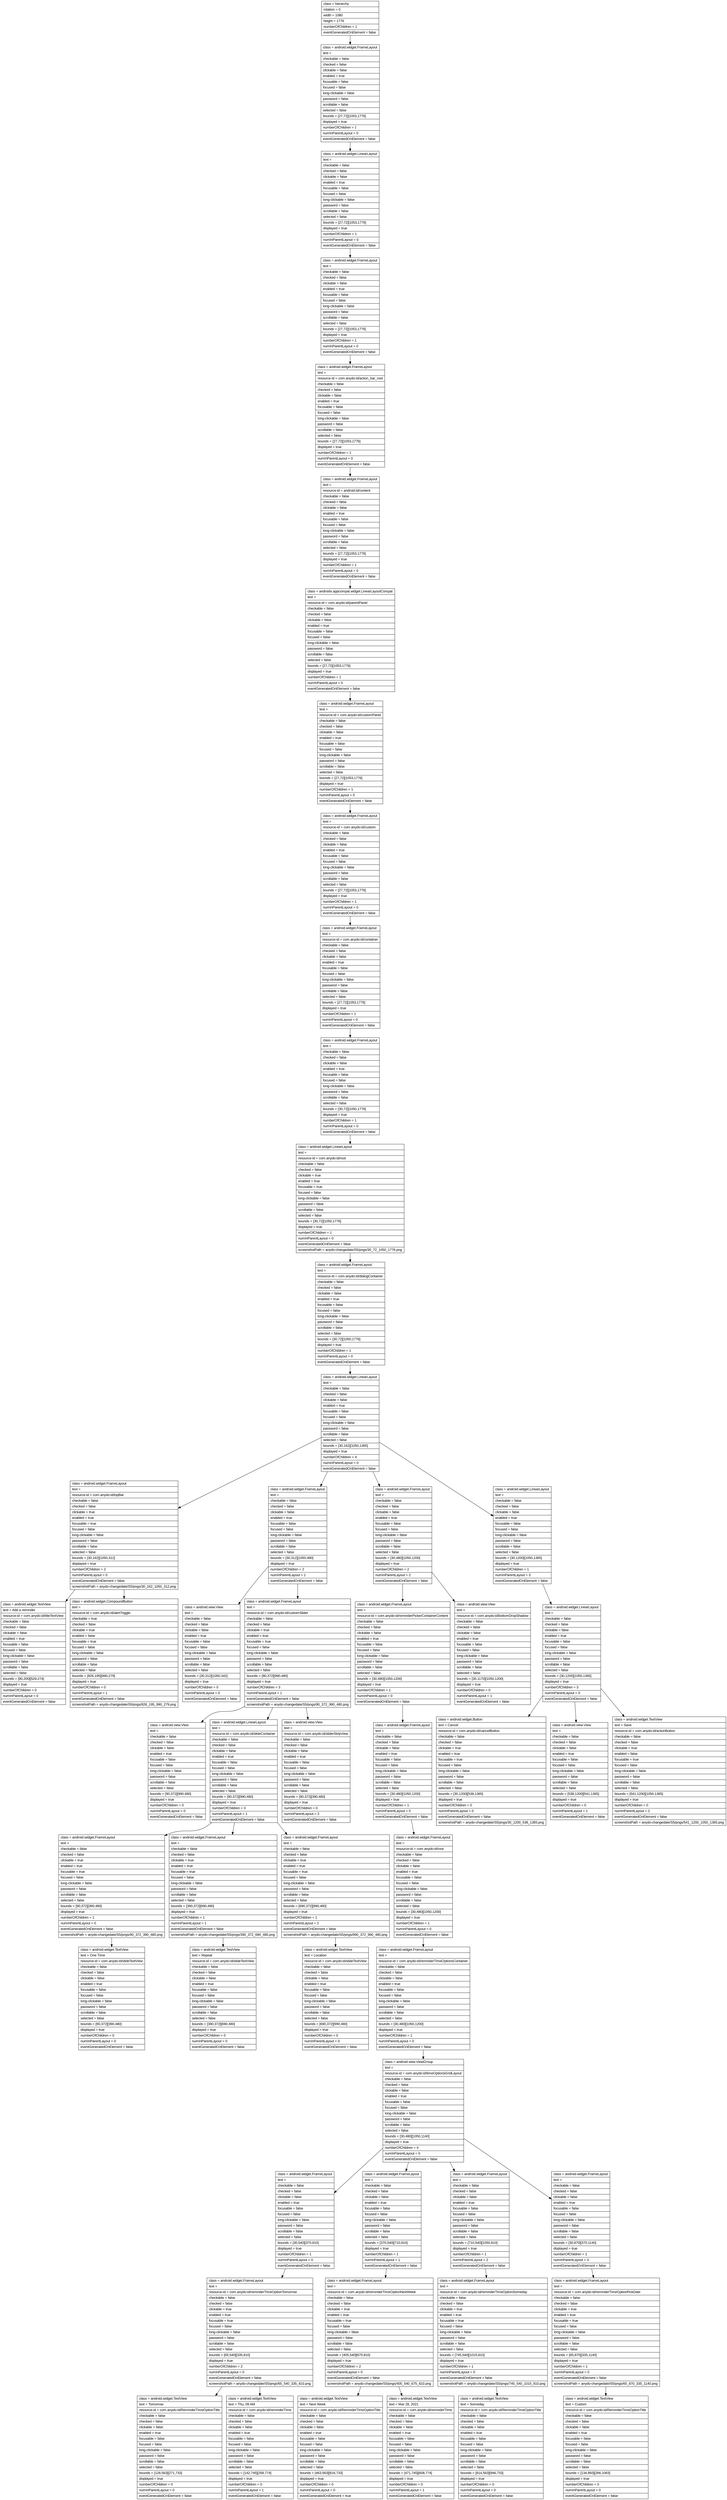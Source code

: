 digraph Layout {

	node [shape=record fontname=Arial];

	0	[label="{class = hierarchy\l|rotation = 0\l|width = 1080\l|height = 1776\l|numberOfChildren = 1\l|eventGeneratedOnElement = false \l}"]
	1	[label="{class = android.widget.FrameLayout\l|text = \l|checkable = false\l|checked = false\l|clickable = false\l|enabled = true\l|focusable = false\l|focused = false\l|long-clickable = false\l|password = false\l|scrollable = false\l|selected = false\l|bounds = [27,72][1053,1776]\l|displayed = true\l|numberOfChildren = 1\l|numInParentLayout = 0\l|eventGeneratedOnElement = false \l}"]
	2	[label="{class = android.widget.LinearLayout\l|text = \l|checkable = false\l|checked = false\l|clickable = false\l|enabled = true\l|focusable = false\l|focused = false\l|long-clickable = false\l|password = false\l|scrollable = false\l|selected = false\l|bounds = [27,72][1053,1776]\l|displayed = true\l|numberOfChildren = 1\l|numInParentLayout = 0\l|eventGeneratedOnElement = false \l}"]
	3	[label="{class = android.widget.FrameLayout\l|text = \l|checkable = false\l|checked = false\l|clickable = false\l|enabled = true\l|focusable = false\l|focused = false\l|long-clickable = false\l|password = false\l|scrollable = false\l|selected = false\l|bounds = [27,72][1053,1776]\l|displayed = true\l|numberOfChildren = 1\l|numInParentLayout = 0\l|eventGeneratedOnElement = false \l}"]
	4	[label="{class = android.widget.FrameLayout\l|text = \l|resource-id = com.anydo:id/action_bar_root\l|checkable = false\l|checked = false\l|clickable = false\l|enabled = true\l|focusable = false\l|focused = false\l|long-clickable = false\l|password = false\l|scrollable = false\l|selected = false\l|bounds = [27,72][1053,1776]\l|displayed = true\l|numberOfChildren = 1\l|numInParentLayout = 0\l|eventGeneratedOnElement = false \l}"]
	5	[label="{class = android.widget.FrameLayout\l|text = \l|resource-id = android:id/content\l|checkable = false\l|checked = false\l|clickable = false\l|enabled = true\l|focusable = false\l|focused = false\l|long-clickable = false\l|password = false\l|scrollable = false\l|selected = false\l|bounds = [27,72][1053,1776]\l|displayed = true\l|numberOfChildren = 1\l|numInParentLayout = 0\l|eventGeneratedOnElement = false \l}"]
	6	[label="{class = androidx.appcompat.widget.LinearLayoutCompat\l|text = \l|resource-id = com.anydo:id/parentPanel\l|checkable = false\l|checked = false\l|clickable = false\l|enabled = true\l|focusable = false\l|focused = false\l|long-clickable = false\l|password = false\l|scrollable = false\l|selected = false\l|bounds = [27,72][1053,1776]\l|displayed = true\l|numberOfChildren = 1\l|numInParentLayout = 0\l|eventGeneratedOnElement = false \l}"]
	7	[label="{class = android.widget.FrameLayout\l|text = \l|resource-id = com.anydo:id/customPanel\l|checkable = false\l|checked = false\l|clickable = false\l|enabled = true\l|focusable = false\l|focused = false\l|long-clickable = false\l|password = false\l|scrollable = false\l|selected = false\l|bounds = [27,72][1053,1776]\l|displayed = true\l|numberOfChildren = 1\l|numInParentLayout = 0\l|eventGeneratedOnElement = false \l}"]
	8	[label="{class = android.widget.FrameLayout\l|text = \l|resource-id = com.anydo:id/custom\l|checkable = false\l|checked = false\l|clickable = false\l|enabled = true\l|focusable = false\l|focused = false\l|long-clickable = false\l|password = false\l|scrollable = false\l|selected = false\l|bounds = [27,72][1053,1776]\l|displayed = true\l|numberOfChildren = 1\l|numInParentLayout = 0\l|eventGeneratedOnElement = false \l}"]
	9	[label="{class = android.widget.FrameLayout\l|text = \l|resource-id = com.anydo:id/container\l|checkable = false\l|checked = false\l|clickable = false\l|enabled = true\l|focusable = false\l|focused = false\l|long-clickable = false\l|password = false\l|scrollable = false\l|selected = false\l|bounds = [27,72][1053,1776]\l|displayed = true\l|numberOfChildren = 1\l|numInParentLayout = 0\l|eventGeneratedOnElement = false \l}"]
	10	[label="{class = android.widget.FrameLayout\l|text = \l|checkable = false\l|checked = false\l|clickable = false\l|enabled = true\l|focusable = false\l|focused = false\l|long-clickable = false\l|password = false\l|scrollable = false\l|selected = false\l|bounds = [30,72][1050,1776]\l|displayed = true\l|numberOfChildren = 1\l|numInParentLayout = 0\l|eventGeneratedOnElement = false \l}"]
	11	[label="{class = android.widget.LinearLayout\l|text = \l|resource-id = com.anydo:id/root\l|checkable = false\l|checked = false\l|clickable = true\l|enabled = true\l|focusable = true\l|focused = false\l|long-clickable = false\l|password = false\l|scrollable = false\l|selected = false\l|bounds = [30,72][1050,1776]\l|displayed = true\l|numberOfChildren = 1\l|numInParentLayout = 0\l|eventGeneratedOnElement = false \l|screenshotPath = anydo-changedate/S5/pngs/30_72_1050_1776.png\l}"]
	12	[label="{class = android.widget.FrameLayout\l|text = \l|resource-id = com.anydo:id/dialogContainer\l|checkable = false\l|checked = false\l|clickable = false\l|enabled = true\l|focusable = false\l|focused = false\l|long-clickable = false\l|password = false\l|scrollable = false\l|selected = false\l|bounds = [30,72][1050,1776]\l|displayed = true\l|numberOfChildren = 1\l|numInParentLayout = 0\l|eventGeneratedOnElement = false \l}"]
	13	[label="{class = android.widget.LinearLayout\l|text = \l|checkable = false\l|checked = false\l|clickable = false\l|enabled = true\l|focusable = false\l|focused = false\l|long-clickable = false\l|password = false\l|scrollable = false\l|selected = false\l|bounds = [30,162][1050,1365]\l|displayed = true\l|numberOfChildren = 4\l|numInParentLayout = 0\l|eventGeneratedOnElement = false \l}"]
	14	[label="{class = android.widget.FrameLayout\l|text = \l|resource-id = com.anydo:id/topBar\l|checkable = false\l|checked = false\l|clickable = true\l|enabled = true\l|focusable = true\l|focused = false\l|long-clickable = false\l|password = false\l|scrollable = false\l|selected = false\l|bounds = [30,162][1050,312]\l|displayed = true\l|numberOfChildren = 2\l|numInParentLayout = 0\l|eventGeneratedOnElement = false \l|screenshotPath = anydo-changedate/S5/pngs/30_162_1050_312.png\l}"]
	15	[label="{class = android.widget.FrameLayout\l|text = \l|checkable = false\l|checked = false\l|clickable = false\l|enabled = true\l|focusable = false\l|focused = false\l|long-clickable = false\l|password = false\l|scrollable = false\l|selected = false\l|bounds = [30,312][1050,480]\l|displayed = true\l|numberOfChildren = 2\l|numInParentLayout = 1\l|eventGeneratedOnElement = false \l}"]
	16	[label="{class = android.widget.FrameLayout\l|text = \l|checkable = false\l|checked = false\l|clickable = false\l|enabled = true\l|focusable = false\l|focused = false\l|long-clickable = false\l|password = false\l|scrollable = false\l|selected = false\l|bounds = [30,480][1050,1200]\l|displayed = true\l|numberOfChildren = 2\l|numInParentLayout = 2\l|eventGeneratedOnElement = false \l}"]
	17	[label="{class = android.widget.LinearLayout\l|text = \l|checkable = false\l|checked = false\l|clickable = false\l|enabled = true\l|focusable = false\l|focused = false\l|long-clickable = false\l|password = false\l|scrollable = false\l|selected = false\l|bounds = [30,1200][1050,1365]\l|displayed = true\l|numberOfChildren = 1\l|numInParentLayout = 3\l|eventGeneratedOnElement = false \l}"]
	18	[label="{class = android.widget.TextView\l|text = Add a reminder\l|resource-id = com.anydo:id/titleTextView\l|checkable = false\l|checked = false\l|clickable = false\l|enabled = true\l|focusable = false\l|focused = false\l|long-clickable = false\l|password = false\l|scrollable = false\l|selected = false\l|bounds = [90,200][529,274]\l|displayed = true\l|numberOfChildren = 0\l|numInParentLayout = 0\l|eventGeneratedOnElement = false \l}"]
	19	[label="{class = android.widget.CompoundButton\l|text = \l|resource-id = com.anydo:id/alertToggle\l|checkable = true\l|checked = false\l|clickable = true\l|enabled = false\l|focusable = true\l|focused = false\l|long-clickable = false\l|password = false\l|scrollable = false\l|selected = false\l|bounds = [826,195][990,279]\l|displayed = true\l|numberOfChildren = 0\l|numInParentLayout = 1\l|eventGeneratedOnElement = false \l|screenshotPath = anydo-changedate/S5/pngs/826_195_990_279.png\l}"]
	20	[label="{class = android.view.View\l|text = \l|checkable = false\l|checked = false\l|clickable = false\l|enabled = true\l|focusable = false\l|focused = false\l|long-clickable = false\l|password = false\l|scrollable = false\l|selected = false\l|bounds = [30,312][1050,342]\l|displayed = true\l|numberOfChildren = 0\l|numInParentLayout = 0\l|eventGeneratedOnElement = false \l}"]
	21	[label="{class = android.widget.FrameLayout\l|text = \l|resource-id = com.anydo:id/customSlider\l|checkable = false\l|checked = false\l|clickable = true\l|enabled = true\l|focusable = true\l|focused = false\l|long-clickable = false\l|password = false\l|scrollable = false\l|selected = false\l|bounds = [90,372][990,480]\l|displayed = true\l|numberOfChildren = 3\l|numInParentLayout = 1\l|eventGeneratedOnElement = false \l|screenshotPath = anydo-changedate/S5/pngs/90_372_990_480.png\l}"]
	22	[label="{class = android.widget.FrameLayout\l|text = \l|resource-id = com.anydo:id/reminderPickerContainerContent\l|checkable = false\l|checked = false\l|clickable = false\l|enabled = true\l|focusable = false\l|focused = false\l|long-clickable = false\l|password = false\l|scrollable = false\l|selected = false\l|bounds = [30,480][1050,1200]\l|displayed = true\l|numberOfChildren = 1\l|numInParentLayout = 0\l|eventGeneratedOnElement = false \l}"]
	23	[label="{class = android.view.View\l|text = \l|resource-id = com.anydo:id/bottomDropShadow\l|checkable = false\l|checked = false\l|clickable = false\l|enabled = true\l|focusable = false\l|focused = false\l|long-clickable = false\l|password = false\l|scrollable = false\l|selected = false\l|bounds = [30,1170][1050,1200]\l|displayed = true\l|numberOfChildren = 0\l|numInParentLayout = 1\l|eventGeneratedOnElement = false \l}"]
	24	[label="{class = android.widget.LinearLayout\l|text = \l|checkable = false\l|checked = false\l|clickable = false\l|enabled = true\l|focusable = false\l|focused = false\l|long-clickable = false\l|password = false\l|scrollable = false\l|selected = false\l|bounds = [30,1200][1050,1365]\l|displayed = true\l|numberOfChildren = 3\l|numInParentLayout = 0\l|eventGeneratedOnElement = false \l}"]
	25	[label="{class = android.view.View\l|text = \l|checkable = false\l|checked = false\l|clickable = false\l|enabled = true\l|focusable = false\l|focused = false\l|long-clickable = false\l|password = false\l|scrollable = false\l|selected = false\l|bounds = [90,372][990,480]\l|displayed = true\l|numberOfChildren = 0\l|numInParentLayout = 0\l|eventGeneratedOnElement = false \l}"]
	26	[label="{class = android.widget.LinearLayout\l|text = \l|resource-id = com.anydo:id/slideContainer\l|checkable = false\l|checked = false\l|clickable = false\l|enabled = true\l|focusable = false\l|focused = false\l|long-clickable = false\l|password = false\l|scrollable = false\l|selected = false\l|bounds = [90,372][990,480]\l|displayed = true\l|numberOfChildren = 3\l|numInParentLayout = 1\l|eventGeneratedOnElement = false \l}"]
	27	[label="{class = android.view.View\l|text = \l|resource-id = com.anydo:id/sliderStripView\l|checkable = false\l|checked = false\l|clickable = false\l|enabled = true\l|focusable = false\l|focused = false\l|long-clickable = false\l|password = false\l|scrollable = false\l|selected = false\l|bounds = [90,372][390,480]\l|displayed = true\l|numberOfChildren = 0\l|numInParentLayout = 2\l|eventGeneratedOnElement = false \l}"]
	28	[label="{class = android.widget.FrameLayout\l|text = \l|checkable = false\l|checked = false\l|clickable = false\l|enabled = true\l|focusable = false\l|focused = false\l|long-clickable = false\l|password = false\l|scrollable = false\l|selected = false\l|bounds = [30,480][1050,1200]\l|displayed = true\l|numberOfChildren = 1\l|numInParentLayout = 0\l|eventGeneratedOnElement = false \l}"]
	29	[label="{class = android.widget.Button\l|text = Cancel\l|resource-id = com.anydo:id/cancelButton\l|checkable = false\l|checked = false\l|clickable = true\l|enabled = true\l|focusable = true\l|focused = false\l|long-clickable = false\l|password = false\l|scrollable = false\l|selected = false\l|bounds = [30,1200][538,1365]\l|displayed = true\l|numberOfChildren = 0\l|numInParentLayout = 0\l|eventGeneratedOnElement = false \l|screenshotPath = anydo-changedate/S5/pngs/30_1200_538_1365.png\l}"]
	30	[label="{class = android.view.View\l|text = \l|checkable = false\l|checked = false\l|clickable = false\l|enabled = true\l|focusable = false\l|focused = false\l|long-clickable = false\l|password = false\l|scrollable = false\l|selected = false\l|bounds = [538,1200][541,1365]\l|displayed = true\l|numberOfChildren = 0\l|numInParentLayout = 1\l|eventGeneratedOnElement = false \l}"]
	31	[label="{class = android.widget.TextView\l|text = Save\l|resource-id = com.anydo:id/actionButton\l|checkable = false\l|checked = false\l|clickable = true\l|enabled = false\l|focusable = true\l|focused = false\l|long-clickable = false\l|password = false\l|scrollable = false\l|selected = false\l|bounds = [541,1200][1050,1365]\l|displayed = true\l|numberOfChildren = 0\l|numInParentLayout = 2\l|eventGeneratedOnElement = false \l|screenshotPath = anydo-changedate/S5/pngs/541_1200_1050_1365.png\l}"]
	32	[label="{class = android.widget.FrameLayout\l|text = \l|checkable = false\l|checked = false\l|clickable = true\l|enabled = true\l|focusable = true\l|focused = false\l|long-clickable = false\l|password = false\l|scrollable = false\l|selected = false\l|bounds = [90,372][390,480]\l|displayed = true\l|numberOfChildren = 1\l|numInParentLayout = 0\l|eventGeneratedOnElement = false \l|screenshotPath = anydo-changedate/S5/pngs/90_372_390_480.png\l}"]
	33	[label="{class = android.widget.FrameLayout\l|text = \l|checkable = false\l|checked = false\l|clickable = true\l|enabled = true\l|focusable = true\l|focused = false\l|long-clickable = false\l|password = false\l|scrollable = false\l|selected = false\l|bounds = [390,372][690,480]\l|displayed = true\l|numberOfChildren = 1\l|numInParentLayout = 1\l|eventGeneratedOnElement = false \l|screenshotPath = anydo-changedate/S5/pngs/390_372_690_480.png\l}"]
	34	[label="{class = android.widget.FrameLayout\l|text = \l|checkable = false\l|checked = false\l|clickable = true\l|enabled = true\l|focusable = true\l|focused = false\l|long-clickable = false\l|password = false\l|scrollable = false\l|selected = false\l|bounds = [690,372][990,480]\l|displayed = true\l|numberOfChildren = 1\l|numInParentLayout = 2\l|eventGeneratedOnElement = false \l|screenshotPath = anydo-changedate/S5/pngs/690_372_990_480.png\l}"]
	35	[label="{class = android.widget.FrameLayout\l|text = \l|resource-id = com.anydo:id/root\l|checkable = false\l|checked = false\l|clickable = false\l|enabled = true\l|focusable = false\l|focused = false\l|long-clickable = false\l|password = false\l|scrollable = false\l|selected = false\l|bounds = [30,480][1050,1200]\l|displayed = true\l|numberOfChildren = 1\l|numInParentLayout = 0\l|eventGeneratedOnElement = false \l}"]
	36	[label="{class = android.widget.TextView\l|text = One Time\l|resource-id = com.anydo:id/slideTextView\l|checkable = false\l|checked = false\l|clickable = false\l|enabled = true\l|focusable = false\l|focused = false\l|long-clickable = false\l|password = false\l|scrollable = false\l|selected = false\l|bounds = [90,372][390,480]\l|displayed = true\l|numberOfChildren = 0\l|numInParentLayout = 0\l|eventGeneratedOnElement = false \l}"]
	37	[label="{class = android.widget.TextView\l|text = Repeat\l|resource-id = com.anydo:id/slideTextView\l|checkable = false\l|checked = false\l|clickable = false\l|enabled = true\l|focusable = false\l|focused = false\l|long-clickable = false\l|password = false\l|scrollable = false\l|selected = false\l|bounds = [390,372][690,480]\l|displayed = true\l|numberOfChildren = 0\l|numInParentLayout = 0\l|eventGeneratedOnElement = false \l}"]
	38	[label="{class = android.widget.TextView\l|text = Location\l|resource-id = com.anydo:id/slideTextView\l|checkable = false\l|checked = false\l|clickable = false\l|enabled = true\l|focusable = false\l|focused = false\l|long-clickable = false\l|password = false\l|scrollable = false\l|selected = false\l|bounds = [690,372][990,480]\l|displayed = true\l|numberOfChildren = 0\l|numInParentLayout = 0\l|eventGeneratedOnElement = false \l}"]
	39	[label="{class = android.widget.FrameLayout\l|text = \l|resource-id = com.anydo:id/reminderTimeOptionsContainer\l|checkable = false\l|checked = false\l|clickable = false\l|enabled = true\l|focusable = false\l|focused = false\l|long-clickable = false\l|password = false\l|scrollable = false\l|selected = false\l|bounds = [30,480][1050,1200]\l|displayed = true\l|numberOfChildren = 1\l|numInParentLayout = 0\l|eventGeneratedOnElement = false \l}"]
	40	[label="{class = android.view.ViewGroup\l|text = \l|resource-id = com.anydo:id/timeOptionsGridLayout\l|checkable = false\l|checked = false\l|clickable = false\l|enabled = true\l|focusable = false\l|focused = false\l|long-clickable = false\l|password = false\l|scrollable = false\l|selected = false\l|bounds = [30,480][1050,1140]\l|displayed = true\l|numberOfChildren = 4\l|numInParentLayout = 0\l|eventGeneratedOnElement = false \l}"]
	41	[label="{class = android.widget.FrameLayout\l|text = \l|checkable = false\l|checked = false\l|clickable = false\l|enabled = true\l|focusable = false\l|focused = false\l|long-clickable = false\l|password = false\l|scrollable = false\l|selected = false\l|bounds = [30,540][370,810]\l|displayed = true\l|numberOfChildren = 1\l|numInParentLayout = 0\l|eventGeneratedOnElement = false \l}"]
	42	[label="{class = android.widget.FrameLayout\l|text = \l|checkable = false\l|checked = false\l|clickable = false\l|enabled = true\l|focusable = false\l|focused = false\l|long-clickable = false\l|password = false\l|scrollable = false\l|selected = false\l|bounds = [370,540][710,810]\l|displayed = true\l|numberOfChildren = 1\l|numInParentLayout = 1\l|eventGeneratedOnElement = false \l}"]
	43	[label="{class = android.widget.FrameLayout\l|text = \l|checkable = false\l|checked = false\l|clickable = false\l|enabled = true\l|focusable = false\l|focused = false\l|long-clickable = false\l|password = false\l|scrollable = false\l|selected = false\l|bounds = [710,540][1050,810]\l|displayed = true\l|numberOfChildren = 1\l|numInParentLayout = 2\l|eventGeneratedOnElement = false \l}"]
	44	[label="{class = android.widget.FrameLayout\l|text = \l|checkable = false\l|checked = false\l|clickable = false\l|enabled = true\l|focusable = false\l|focused = false\l|long-clickable = false\l|password = false\l|scrollable = false\l|selected = false\l|bounds = [30,870][370,1140]\l|displayed = true\l|numberOfChildren = 1\l|numInParentLayout = 3\l|eventGeneratedOnElement = false \l}"]
	45	[label="{class = android.widget.FrameLayout\l|text = \l|resource-id = com.anydo:id/reminderTimeOptionTomorrow\l|checkable = false\l|checked = false\l|clickable = true\l|enabled = true\l|focusable = true\l|focused = false\l|long-clickable = false\l|password = false\l|scrollable = false\l|selected = false\l|bounds = [65,540][335,810]\l|displayed = true\l|numberOfChildren = 2\l|numInParentLayout = 0\l|eventGeneratedOnElement = false \l|screenshotPath = anydo-changedate/S5/pngs/65_540_335_810.png\l}"]
	46	[label="{class = android.widget.FrameLayout\l|text = \l|resource-id = com.anydo:id/reminderTimeOptionNextWeek\l|checkable = false\l|checked = false\l|clickable = true\l|enabled = true\l|focusable = true\l|focused = false\l|long-clickable = false\l|password = false\l|scrollable = false\l|selected = false\l|bounds = [405,540][675,810]\l|displayed = true\l|numberOfChildren = 2\l|numInParentLayout = 0\l|eventGeneratedOnElement = false \l|screenshotPath = anydo-changedate/S5/pngs/405_540_675_810.png\l}"]
	47	[label="{class = android.widget.FrameLayout\l|text = \l|resource-id = com.anydo:id/reminderTimeOptionSomeday\l|checkable = false\l|checked = false\l|clickable = true\l|enabled = true\l|focusable = true\l|focused = false\l|long-clickable = false\l|password = false\l|scrollable = false\l|selected = false\l|bounds = [745,540][1015,810]\l|displayed = true\l|numberOfChildren = 1\l|numInParentLayout = 0\l|eventGeneratedOnElement = false \l|screenshotPath = anydo-changedate/S5/pngs/745_540_1015_810.png\l}"]
	48	[label="{class = android.widget.FrameLayout\l|text = \l|resource-id = com.anydo:id/reminderTimeOptionPickDate\l|checkable = false\l|checked = false\l|clickable = true\l|enabled = true\l|focusable = true\l|focused = false\l|long-clickable = false\l|password = false\l|scrollable = false\l|selected = false\l|bounds = [65,870][335,1140]\l|displayed = true\l|numberOfChildren = 1\l|numInParentLayout = 0\l|eventGeneratedOnElement = false \l|screenshotPath = anydo-changedate/S5/pngs/65_870_335_1140.png\l}"]
	49	[label="{class = android.widget.TextView\l|text = Tomorrow\l|resource-id = com.anydo:id/ReminderTimeOptionTitle\l|checkable = false\l|checked = false\l|clickable = false\l|enabled = true\l|focusable = false\l|focused = false\l|long-clickable = false\l|password = false\l|scrollable = false\l|selected = false\l|bounds = [128,563][271,733]\l|displayed = true\l|numberOfChildren = 0\l|numInParentLayout = 0\l|eventGeneratedOnElement = false \l}"]
	50	[label="{class = android.widget.TextView\l|text = Thu, 09 AM\l|resource-id = com.anydo:id/reminderTime\l|checkable = false\l|checked = false\l|clickable = false\l|enabled = true\l|focusable = false\l|focused = false\l|long-clickable = false\l|password = false\l|scrollable = false\l|selected = false\l|bounds = [142,745][258,774]\l|displayed = true\l|numberOfChildren = 0\l|numInParentLayout = 1\l|eventGeneratedOnElement = false \l}"]
	51	[label="{class = android.widget.TextView\l|text = Next Week\l|resource-id = com.anydo:id/ReminderTimeOptionTitle\l|checkable = false\l|checked = false\l|clickable = false\l|enabled = true\l|focusable = false\l|focused = false\l|long-clickable = false\l|password = false\l|scrollable = false\l|selected = false\l|bounds = [463,563][616,733]\l|displayed = true\l|numberOfChildren = 0\l|numInParentLayout = 0\l|eventGeneratedOnElement = true \l}"]
	52	[label="{class = android.widget.TextView\l|text = Mar 28, 2021\l|resource-id = com.anydo:id/reminderTime\l|checkable = false\l|checked = false\l|clickable = false\l|enabled = true\l|focusable = false\l|focused = false\l|long-clickable = false\l|password = false\l|scrollable = false\l|selected = false\l|bounds = [471,745][608,774]\l|displayed = true\l|numberOfChildren = 0\l|numInParentLayout = 1\l|eventGeneratedOnElement = false \l}"]
	53	[label="{class = android.widget.TextView\l|text = Someday\l|resource-id = com.anydo:id/ReminderTimeOptionTitle\l|checkable = false\l|checked = false\l|clickable = false\l|enabled = true\l|focusable = false\l|focused = false\l|long-clickable = false\l|password = false\l|scrollable = false\l|selected = false\l|bounds = [814,563][946,733]\l|displayed = true\l|numberOfChildren = 0\l|numInParentLayout = 0\l|eventGeneratedOnElement = false \l}"]
	54	[label="{class = android.widget.TextView\l|text = Custom\l|resource-id = com.anydo:id/ReminderTimeOptionTitle\l|checkable = false\l|checked = false\l|clickable = false\l|enabled = true\l|focusable = false\l|focused = false\l|long-clickable = false\l|password = false\l|scrollable = false\l|selected = false\l|bounds = [134,893][266,1063]\l|displayed = true\l|numberOfChildren = 0\l|numInParentLayout = 0\l|eventGeneratedOnElement = false \l}"]


	0 -> 1
	1 -> 2
	2 -> 3
	3 -> 4
	4 -> 5
	5 -> 6
	6 -> 7
	7 -> 8
	8 -> 9
	9 -> 10
	10 -> 11
	11 -> 12
	12 -> 13
	13 -> 14
	13 -> 15
	13 -> 16
	13 -> 17
	14 -> 18
	14 -> 19
	15 -> 20
	15 -> 21
	16 -> 22
	16 -> 23
	17 -> 24
	21 -> 25
	21 -> 26
	21 -> 27
	22 -> 28
	24 -> 29
	24 -> 30
	24 -> 31
	26 -> 32
	26 -> 33
	26 -> 34
	28 -> 35
	32 -> 36
	33 -> 37
	34 -> 38
	35 -> 39
	39 -> 40
	40 -> 41
	40 -> 42
	40 -> 43
	40 -> 44
	41 -> 45
	42 -> 46
	43 -> 47
	44 -> 48
	45 -> 49
	45 -> 50
	46 -> 51
	46 -> 52
	47 -> 53
	48 -> 54


}